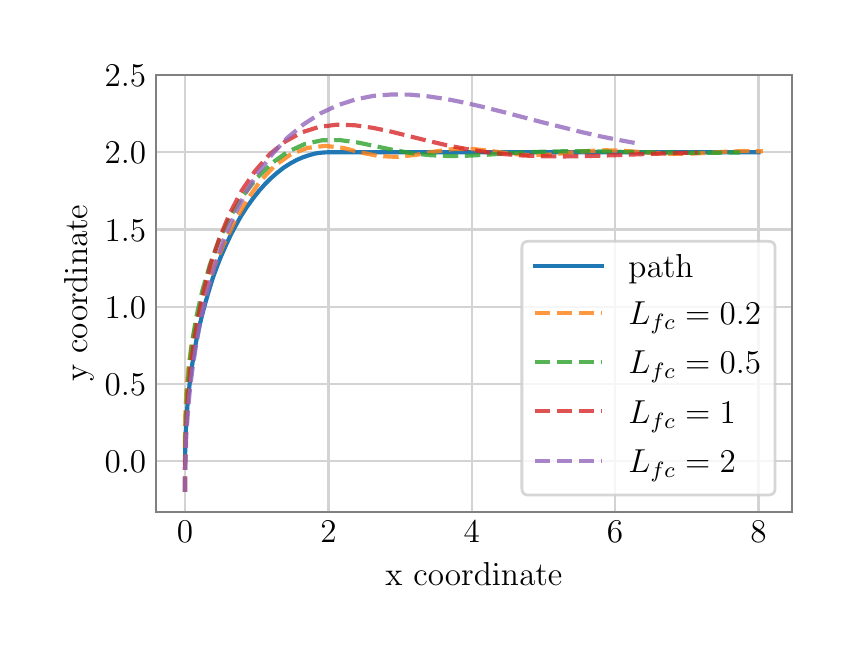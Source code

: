 \begingroup%
\makeatletter%
\begin{pgfpicture}%
\pgfpathrectangle{\pgfpointorigin}{\pgfqpoint{4.0in}{3.0in}}%
\pgfusepath{use as bounding box, clip}%
\begin{pgfscope}%
\pgfsetbuttcap%
\pgfsetmiterjoin%
\definecolor{currentfill}{rgb}{1.0,1.0,1.0}%
\pgfsetfillcolor{currentfill}%
\pgfsetlinewidth{0.0pt}%
\definecolor{currentstroke}{rgb}{1.0,1.0,1.0}%
\pgfsetstrokecolor{currentstroke}%
\pgfsetdash{}{0pt}%
\pgfpathmoveto{\pgfqpoint{0.0in}{0.0in}}%
\pgfpathlineto{\pgfqpoint{4.0in}{0.0in}}%
\pgfpathlineto{\pgfqpoint{4.0in}{3.0in}}%
\pgfpathlineto{\pgfqpoint{0.0in}{3.0in}}%
\pgfpathlineto{\pgfqpoint{0.0in}{0.0in}}%
\pgfpathclose%
\pgfusepath{fill}%
\end{pgfscope}%
\begin{pgfscope}%
\pgfsetbuttcap%
\pgfsetmiterjoin%
\definecolor{currentfill}{rgb}{1.0,1.0,1.0}%
\pgfsetfillcolor{currentfill}%
\pgfsetlinewidth{0.0pt}%
\definecolor{currentstroke}{rgb}{0.0,0.0,0.0}%
\pgfsetstrokecolor{currentstroke}%
\pgfsetstrokeopacity{0.0}%
\pgfsetdash{}{0pt}%
\pgfpathmoveto{\pgfqpoint{0.642in}{0.58in}}%
\pgfpathlineto{\pgfqpoint{3.82in}{0.58in}}%
\pgfpathlineto{\pgfqpoint{3.82in}{2.765in}}%
\pgfpathlineto{\pgfqpoint{0.642in}{2.765in}}%
\pgfpathlineto{\pgfqpoint{0.642in}{0.58in}}%
\pgfpathclose%
\pgfusepath{fill}%
\end{pgfscope}%
\begin{pgfscope}%
\pgfpathrectangle{\pgfqpoint{0.642in}{0.58in}}{\pgfqpoint{3.178in}{2.185in}}%
\pgfusepath{clip}%
\pgfsetrectcap%
\pgfsetroundjoin%
\pgfsetlinewidth{0.803pt}%
\definecolor{currentstroke}{rgb}{0.827,0.827,0.827}%
\pgfsetstrokecolor{currentstroke}%
\pgfsetdash{}{0pt}%
\pgfpathmoveto{\pgfqpoint{0.787in}{0.58in}}%
\pgfpathlineto{\pgfqpoint{0.787in}{2.765in}}%
\pgfusepath{stroke}%
\end{pgfscope}%
\begin{pgfscope}%
\definecolor{textcolor}{rgb}{0.0,0.0,0.0}%
\pgfsetstrokecolor{textcolor}%
\pgfsetfillcolor{textcolor}%
\pgftext[x=0.787in,y=0.532in,,top]{\color{textcolor}\rmfamily\fontsize{12.0}{14.4}\selectfont 0}%
\end{pgfscope}%
\begin{pgfscope}%
\pgfpathrectangle{\pgfqpoint{0.642in}{0.58in}}{\pgfqpoint{3.178in}{2.185in}}%
\pgfusepath{clip}%
\pgfsetrectcap%
\pgfsetroundjoin%
\pgfsetlinewidth{0.803pt}%
\definecolor{currentstroke}{rgb}{0.827,0.827,0.827}%
\pgfsetstrokecolor{currentstroke}%
\pgfsetdash{}{0pt}%
\pgfpathmoveto{\pgfqpoint{1.504in}{0.58in}}%
\pgfpathlineto{\pgfqpoint{1.504in}{2.765in}}%
\pgfusepath{stroke}%
\end{pgfscope}%
\begin{pgfscope}%
\definecolor{textcolor}{rgb}{0.0,0.0,0.0}%
\pgfsetstrokecolor{textcolor}%
\pgfsetfillcolor{textcolor}%
\pgftext[x=1.504in,y=0.532in,,top]{\color{textcolor}\rmfamily\fontsize{12.0}{14.4}\selectfont 2}%
\end{pgfscope}%
\begin{pgfscope}%
\pgfpathrectangle{\pgfqpoint{0.642in}{0.58in}}{\pgfqpoint{3.178in}{2.185in}}%
\pgfusepath{clip}%
\pgfsetrectcap%
\pgfsetroundjoin%
\pgfsetlinewidth{0.803pt}%
\definecolor{currentstroke}{rgb}{0.827,0.827,0.827}%
\pgfsetstrokecolor{currentstroke}%
\pgfsetdash{}{0pt}%
\pgfpathmoveto{\pgfqpoint{2.22in}{0.58in}}%
\pgfpathlineto{\pgfqpoint{2.22in}{2.765in}}%
\pgfusepath{stroke}%
\end{pgfscope}%
\begin{pgfscope}%
\definecolor{textcolor}{rgb}{0.0,0.0,0.0}%
\pgfsetstrokecolor{textcolor}%
\pgfsetfillcolor{textcolor}%
\pgftext[x=2.22in,y=0.532in,,top]{\color{textcolor}\rmfamily\fontsize{12.0}{14.4}\selectfont 4}%
\end{pgfscope}%
\begin{pgfscope}%
\pgfpathrectangle{\pgfqpoint{0.642in}{0.58in}}{\pgfqpoint{3.178in}{2.185in}}%
\pgfusepath{clip}%
\pgfsetrectcap%
\pgfsetroundjoin%
\pgfsetlinewidth{0.803pt}%
\definecolor{currentstroke}{rgb}{0.827,0.827,0.827}%
\pgfsetstrokecolor{currentstroke}%
\pgfsetdash{}{0pt}%
\pgfpathmoveto{\pgfqpoint{2.937in}{0.58in}}%
\pgfpathlineto{\pgfqpoint{2.937in}{2.765in}}%
\pgfusepath{stroke}%
\end{pgfscope}%
\begin{pgfscope}%
\definecolor{textcolor}{rgb}{0.0,0.0,0.0}%
\pgfsetstrokecolor{textcolor}%
\pgfsetfillcolor{textcolor}%
\pgftext[x=2.937in,y=0.532in,,top]{\color{textcolor}\rmfamily\fontsize{12.0}{14.4}\selectfont 6}%
\end{pgfscope}%
\begin{pgfscope}%
\pgfpathrectangle{\pgfqpoint{0.642in}{0.58in}}{\pgfqpoint{3.178in}{2.185in}}%
\pgfusepath{clip}%
\pgfsetrectcap%
\pgfsetroundjoin%
\pgfsetlinewidth{0.803pt}%
\definecolor{currentstroke}{rgb}{0.827,0.827,0.827}%
\pgfsetstrokecolor{currentstroke}%
\pgfsetdash{}{0pt}%
\pgfpathmoveto{\pgfqpoint{3.654in}{0.58in}}%
\pgfpathlineto{\pgfqpoint{3.654in}{2.765in}}%
\pgfusepath{stroke}%
\end{pgfscope}%
\begin{pgfscope}%
\definecolor{textcolor}{rgb}{0.0,0.0,0.0}%
\pgfsetstrokecolor{textcolor}%
\pgfsetfillcolor{textcolor}%
\pgftext[x=3.654in,y=0.532in,,top]{\color{textcolor}\rmfamily\fontsize{12.0}{14.4}\selectfont 8}%
\end{pgfscope}%
\begin{pgfscope}%
\definecolor{textcolor}{rgb}{0.0,0.0,0.0}%
\pgfsetstrokecolor{textcolor}%
\pgfsetfillcolor{textcolor}%
\pgftext[x=2.231in,y=0.328in,,top]{\color{textcolor}\rmfamily\fontsize{12.0}{14.4}\selectfont x coordinate}%
\end{pgfscope}%
\begin{pgfscope}%
\pgfpathrectangle{\pgfqpoint{0.642in}{0.58in}}{\pgfqpoint{3.178in}{2.185in}}%
\pgfusepath{clip}%
\pgfsetrectcap%
\pgfsetroundjoin%
\pgfsetlinewidth{0.803pt}%
\definecolor{currentstroke}{rgb}{0.827,0.827,0.827}%
\pgfsetstrokecolor{currentstroke}%
\pgfsetdash{}{0pt}%
\pgfpathmoveto{\pgfqpoint{0.642in}{0.834in}}%
\pgfpathlineto{\pgfqpoint{3.82in}{0.834in}}%
\pgfusepath{stroke}%
\end{pgfscope}%
\begin{pgfscope}%
\definecolor{textcolor}{rgb}{0.0,0.0,0.0}%
\pgfsetstrokecolor{textcolor}%
\pgfsetfillcolor{textcolor}%
\pgftext[x=0.385in, y=0.776in, left, base]{\color{textcolor}\rmfamily\fontsize{12.0}{14.4}\selectfont \(\displaystyle {0.0}\)}%
\end{pgfscope}%
\begin{pgfscope}%
\pgfpathrectangle{\pgfqpoint{0.642in}{0.58in}}{\pgfqpoint{3.178in}{2.185in}}%
\pgfusepath{clip}%
\pgfsetrectcap%
\pgfsetroundjoin%
\pgfsetlinewidth{0.803pt}%
\definecolor{currentstroke}{rgb}{0.827,0.827,0.827}%
\pgfsetstrokecolor{currentstroke}%
\pgfsetdash{}{0pt}%
\pgfpathmoveto{\pgfqpoint{0.642in}{1.219in}}%
\pgfpathlineto{\pgfqpoint{3.82in}{1.219in}}%
\pgfusepath{stroke}%
\end{pgfscope}%
\begin{pgfscope}%
\definecolor{textcolor}{rgb}{0.0,0.0,0.0}%
\pgfsetstrokecolor{textcolor}%
\pgfsetfillcolor{textcolor}%
\pgftext[x=0.385in, y=1.162in, left, base]{\color{textcolor}\rmfamily\fontsize{12.0}{14.4}\selectfont \(\displaystyle {0.5}\)}%
\end{pgfscope}%
\begin{pgfscope}%
\pgfpathrectangle{\pgfqpoint{0.642in}{0.58in}}{\pgfqpoint{3.178in}{2.185in}}%
\pgfusepath{clip}%
\pgfsetrectcap%
\pgfsetroundjoin%
\pgfsetlinewidth{0.803pt}%
\definecolor{currentstroke}{rgb}{0.827,0.827,0.827}%
\pgfsetstrokecolor{currentstroke}%
\pgfsetdash{}{0pt}%
\pgfpathmoveto{\pgfqpoint{0.642in}{1.605in}}%
\pgfpathlineto{\pgfqpoint{3.82in}{1.605in}}%
\pgfusepath{stroke}%
\end{pgfscope}%
\begin{pgfscope}%
\definecolor{textcolor}{rgb}{0.0,0.0,0.0}%
\pgfsetstrokecolor{textcolor}%
\pgfsetfillcolor{textcolor}%
\pgftext[x=0.385in, y=1.547in, left, base]{\color{textcolor}\rmfamily\fontsize{12.0}{14.4}\selectfont \(\displaystyle {1.0}\)}%
\end{pgfscope}%
\begin{pgfscope}%
\pgfpathrectangle{\pgfqpoint{0.642in}{0.58in}}{\pgfqpoint{3.178in}{2.185in}}%
\pgfusepath{clip}%
\pgfsetrectcap%
\pgfsetroundjoin%
\pgfsetlinewidth{0.803pt}%
\definecolor{currentstroke}{rgb}{0.827,0.827,0.827}%
\pgfsetstrokecolor{currentstroke}%
\pgfsetdash{}{0pt}%
\pgfpathmoveto{\pgfqpoint{0.642in}{1.991in}}%
\pgfpathlineto{\pgfqpoint{3.82in}{1.991in}}%
\pgfusepath{stroke}%
\end{pgfscope}%
\begin{pgfscope}%
\definecolor{textcolor}{rgb}{0.0,0.0,0.0}%
\pgfsetstrokecolor{textcolor}%
\pgfsetfillcolor{textcolor}%
\pgftext[x=0.385in, y=1.933in, left, base]{\color{textcolor}\rmfamily\fontsize{12.0}{14.4}\selectfont \(\displaystyle {1.5}\)}%
\end{pgfscope}%
\begin{pgfscope}%
\pgfpathrectangle{\pgfqpoint{0.642in}{0.58in}}{\pgfqpoint{3.178in}{2.185in}}%
\pgfusepath{clip}%
\pgfsetrectcap%
\pgfsetroundjoin%
\pgfsetlinewidth{0.803pt}%
\definecolor{currentstroke}{rgb}{0.827,0.827,0.827}%
\pgfsetstrokecolor{currentstroke}%
\pgfsetdash{}{0pt}%
\pgfpathmoveto{\pgfqpoint{0.642in}{2.377in}}%
\pgfpathlineto{\pgfqpoint{3.82in}{2.377in}}%
\pgfusepath{stroke}%
\end{pgfscope}%
\begin{pgfscope}%
\definecolor{textcolor}{rgb}{0.0,0.0,0.0}%
\pgfsetstrokecolor{textcolor}%
\pgfsetfillcolor{textcolor}%
\pgftext[x=0.385in, y=2.319in, left, base]{\color{textcolor}\rmfamily\fontsize{12.0}{14.4}\selectfont \(\displaystyle {2.0}\)}%
\end{pgfscope}%
\begin{pgfscope}%
\pgfpathrectangle{\pgfqpoint{0.642in}{0.58in}}{\pgfqpoint{3.178in}{2.185in}}%
\pgfusepath{clip}%
\pgfsetrectcap%
\pgfsetroundjoin%
\pgfsetlinewidth{0.803pt}%
\definecolor{currentstroke}{rgb}{0.827,0.827,0.827}%
\pgfsetstrokecolor{currentstroke}%
\pgfsetdash{}{0pt}%
\pgfpathmoveto{\pgfqpoint{0.642in}{2.762in}}%
\pgfpathlineto{\pgfqpoint{3.82in}{2.762in}}%
\pgfusepath{stroke}%
\end{pgfscope}%
\begin{pgfscope}%
\definecolor{textcolor}{rgb}{0.0,0.0,0.0}%
\pgfsetstrokecolor{textcolor}%
\pgfsetfillcolor{textcolor}%
\pgftext[x=0.385in, y=2.704in, left, base]{\color{textcolor}\rmfamily\fontsize{12.0}{14.4}\selectfont \(\displaystyle {2.5}\)}%
\end{pgfscope}%
\begin{pgfscope}%
\definecolor{textcolor}{rgb}{0.0,0.0,0.0}%
\pgfsetstrokecolor{textcolor}%
\pgfsetfillcolor{textcolor}%
\pgftext[x=0.33in,y=1.673in,,bottom,rotate=90.0]{\color{textcolor}\rmfamily\fontsize{12.0}{14.4}\selectfont y coordinate}%
\end{pgfscope}%
\begin{pgfscope}%
\pgfpathrectangle{\pgfqpoint{0.642in}{0.58in}}{\pgfqpoint{3.178in}{2.185in}}%
\pgfusepath{clip}%
\pgfsetrectcap%
\pgfsetroundjoin%
\pgfsetlinewidth{1.506pt}%
\definecolor{currentstroke}{rgb}{0.122,0.467,0.706}%
\pgfsetstrokecolor{currentstroke}%
\pgfsetdash{}{0pt}%
\pgfpathmoveto{\pgfqpoint{0.787in}{0.834in}}%
\pgfpathlineto{\pgfqpoint{0.788in}{0.932in}}%
\pgfpathlineto{\pgfqpoint{0.793in}{1.029in}}%
\pgfpathlineto{\pgfqpoint{0.8in}{1.126in}}%
\pgfpathlineto{\pgfqpoint{0.81in}{1.221in}}%
\pgfpathlineto{\pgfqpoint{0.819in}{1.292in}}%
\pgfpathlineto{\pgfqpoint{0.83in}{1.361in}}%
\pgfpathlineto{\pgfqpoint{0.842in}{1.43in}}%
\pgfpathlineto{\pgfqpoint{0.856in}{1.497in}}%
\pgfpathlineto{\pgfqpoint{0.872in}{1.562in}}%
\pgfpathlineto{\pgfqpoint{0.889in}{1.626in}}%
\pgfpathlineto{\pgfqpoint{0.907in}{1.688in}}%
\pgfpathlineto{\pgfqpoint{0.926in}{1.749in}}%
\pgfpathlineto{\pgfqpoint{0.947in}{1.807in}}%
\pgfpathlineto{\pgfqpoint{0.969in}{1.862in}}%
\pgfpathlineto{\pgfqpoint{0.993in}{1.916in}}%
\pgfpathlineto{\pgfqpoint{1.017in}{1.967in}}%
\pgfpathlineto{\pgfqpoint{1.043in}{2.016in}}%
\pgfpathlineto{\pgfqpoint{1.069in}{2.062in}}%
\pgfpathlineto{\pgfqpoint{1.097in}{2.105in}}%
\pgfpathlineto{\pgfqpoint{1.126in}{2.145in}}%
\pgfpathlineto{\pgfqpoint{1.155in}{2.182in}}%
\pgfpathlineto{\pgfqpoint{1.185in}{2.216in}}%
\pgfpathlineto{\pgfqpoint{1.216in}{2.247in}}%
\pgfpathlineto{\pgfqpoint{1.248in}{2.275in}}%
\pgfpathlineto{\pgfqpoint{1.28in}{2.3in}}%
\pgfpathlineto{\pgfqpoint{1.313in}{2.321in}}%
\pgfpathlineto{\pgfqpoint{1.346in}{2.339in}}%
\pgfpathlineto{\pgfqpoint{1.379in}{2.353in}}%
\pgfpathlineto{\pgfqpoint{1.413in}{2.364in}}%
\pgfpathlineto{\pgfqpoint{1.435in}{2.37in}}%
\pgfpathlineto{\pgfqpoint{1.458in}{2.374in}}%
\pgfpathlineto{\pgfqpoint{1.481in}{2.376in}}%
\pgfpathlineto{\pgfqpoint{1.504in}{2.377in}}%
\pgfpathlineto{\pgfqpoint{3.654in}{2.377in}}%
\pgfpathlineto{\pgfqpoint{3.654in}{2.377in}}%
\pgfusepath{stroke}%
\end{pgfscope}%
\begin{pgfscope}%
\pgfpathrectangle{\pgfqpoint{0.642in}{0.58in}}{\pgfqpoint{3.178in}{2.185in}}%
\pgfusepath{clip}%
\pgfsetbuttcap%
\pgfsetroundjoin%
\pgfsetlinewidth{1.506pt}%
\definecolor{currentstroke}{rgb}{1.0,0.498,0.055}%
\pgfsetstrokecolor{currentstroke}%
\pgfsetstrokeopacity{0.8}%
\pgfsetdash{{5.55pt}{2.4pt}}{0.0pt}%
\pgfpathmoveto{\pgfqpoint{0.787in}{0.679in}}%
\pgfpathlineto{\pgfqpoint{0.787in}{0.679in}}%
\pgfpathlineto{\pgfqpoint{0.787in}{0.701in}}%
\pgfpathlineto{\pgfqpoint{0.787in}{0.742in}}%
\pgfpathlineto{\pgfqpoint{0.787in}{0.8in}}%
\pgfpathlineto{\pgfqpoint{0.787in}{0.873in}}%
\pgfpathlineto{\pgfqpoint{0.787in}{0.961in}}%
\pgfpathlineto{\pgfqpoint{0.788in}{1.062in}}%
\pgfpathlineto{\pgfqpoint{0.793in}{1.173in}}%
\pgfpathlineto{\pgfqpoint{0.803in}{1.293in}}%
\pgfpathlineto{\pgfqpoint{0.82in}{1.419in}}%
\pgfpathlineto{\pgfqpoint{0.847in}{1.545in}}%
\pgfpathlineto{\pgfqpoint{0.884in}{1.67in}}%
\pgfpathlineto{\pgfqpoint{0.927in}{1.792in}}%
\pgfpathlineto{\pgfqpoint{0.977in}{1.91in}}%
\pgfpathlineto{\pgfqpoint{1.032in}{2.025in}}%
\pgfpathlineto{\pgfqpoint{1.093in}{2.133in}}%
\pgfpathlineto{\pgfqpoint{1.161in}{2.23in}}%
\pgfpathlineto{\pgfqpoint{1.235in}{2.31in}}%
\pgfpathlineto{\pgfqpoint{1.316in}{2.367in}}%
\pgfpathlineto{\pgfqpoint{1.4in}{2.399in}}%
\pgfpathlineto{\pgfqpoint{1.488in}{2.409in}}%
\pgfpathlineto{\pgfqpoint{1.576in}{2.399in}}%
\pgfpathlineto{\pgfqpoint{1.665in}{2.376in}}%
\pgfpathlineto{\pgfqpoint{1.756in}{2.358in}}%
\pgfpathlineto{\pgfqpoint{1.847in}{2.354in}}%
\pgfpathlineto{\pgfqpoint{1.94in}{2.364in}}%
\pgfpathlineto{\pgfqpoint{2.032in}{2.38in}}%
\pgfpathlineto{\pgfqpoint{2.126in}{2.393in}}%
\pgfpathlineto{\pgfqpoint{2.22in}{2.394in}}%
\pgfpathlineto{\pgfqpoint{2.315in}{2.384in}}%
\pgfpathlineto{\pgfqpoint{2.41in}{2.37in}}%
\pgfpathlineto{\pgfqpoint{2.506in}{2.363in}}%
\pgfpathlineto{\pgfqpoint{2.602in}{2.365in}}%
\pgfpathlineto{\pgfqpoint{2.698in}{2.374in}}%
\pgfpathlineto{\pgfqpoint{2.795in}{2.383in}}%
\pgfpathlineto{\pgfqpoint{2.892in}{2.387in}}%
\pgfpathlineto{\pgfqpoint{2.989in}{2.384in}}%
\pgfpathlineto{\pgfqpoint{3.087in}{2.376in}}%
\pgfpathlineto{\pgfqpoint{3.185in}{2.37in}}%
\pgfpathlineto{\pgfqpoint{3.282in}{2.369in}}%
\pgfpathlineto{\pgfqpoint{3.381in}{2.373in}}%
\pgfpathlineto{\pgfqpoint{3.479in}{2.379in}}%
\pgfpathlineto{\pgfqpoint{3.577in}{2.383in}}%
\pgfpathlineto{\pgfqpoint{3.676in}{2.382in}}%
\pgfusepath{stroke}%
\end{pgfscope}%
\begin{pgfscope}%
\pgfpathrectangle{\pgfqpoint{0.642in}{0.58in}}{\pgfqpoint{3.178in}{2.185in}}%
\pgfusepath{clip}%
\pgfsetbuttcap%
\pgfsetroundjoin%
\pgfsetlinewidth{1.506pt}%
\definecolor{currentstroke}{rgb}{0.173,0.627,0.173}%
\pgfsetstrokecolor{currentstroke}%
\pgfsetstrokeopacity{0.8}%
\pgfsetdash{{5.55pt}{2.4pt}}{0.0pt}%
\pgfpathmoveto{\pgfqpoint{0.787in}{0.679in}}%
\pgfpathlineto{\pgfqpoint{0.787in}{0.679in}}%
\pgfpathlineto{\pgfqpoint{0.787in}{0.701in}}%
\pgfpathlineto{\pgfqpoint{0.787in}{0.742in}}%
\pgfpathlineto{\pgfqpoint{0.787in}{0.8in}}%
\pgfpathlineto{\pgfqpoint{0.788in}{0.873in}}%
\pgfpathlineto{\pgfqpoint{0.789in}{0.961in}}%
\pgfpathlineto{\pgfqpoint{0.792in}{1.061in}}%
\pgfpathlineto{\pgfqpoint{0.797in}{1.172in}}%
\pgfpathlineto{\pgfqpoint{0.807in}{1.293in}}%
\pgfpathlineto{\pgfqpoint{0.821in}{1.42in}}%
\pgfpathlineto{\pgfqpoint{0.843in}{1.552in}}%
\pgfpathlineto{\pgfqpoint{0.873in}{1.684in}}%
\pgfpathlineto{\pgfqpoint{0.911in}{1.814in}}%
\pgfpathlineto{\pgfqpoint{0.957in}{1.939in}}%
\pgfpathlineto{\pgfqpoint{1.012in}{2.054in}}%
\pgfpathlineto{\pgfqpoint{1.075in}{2.157in}}%
\pgfpathlineto{\pgfqpoint{1.145in}{2.247in}}%
\pgfpathlineto{\pgfqpoint{1.22in}{2.322in}}%
\pgfpathlineto{\pgfqpoint{1.3in}{2.379in}}%
\pgfpathlineto{\pgfqpoint{1.385in}{2.418in}}%
\pgfpathlineto{\pgfqpoint{1.472in}{2.437in}}%
\pgfpathlineto{\pgfqpoint{1.56in}{2.438in}}%
\pgfpathlineto{\pgfqpoint{1.65in}{2.426in}}%
\pgfpathlineto{\pgfqpoint{1.74in}{2.407in}}%
\pgfpathlineto{\pgfqpoint{1.831in}{2.388in}}%
\pgfpathlineto{\pgfqpoint{1.923in}{2.372in}}%
\pgfpathlineto{\pgfqpoint{2.016in}{2.362in}}%
\pgfpathlineto{\pgfqpoint{2.11in}{2.358in}}%
\pgfpathlineto{\pgfqpoint{2.204in}{2.36in}}%
\pgfpathlineto{\pgfqpoint{2.299in}{2.365in}}%
\pgfpathlineto{\pgfqpoint{2.395in}{2.371in}}%
\pgfpathlineto{\pgfqpoint{2.49in}{2.377in}}%
\pgfpathlineto{\pgfqpoint{2.586in}{2.38in}}%
\pgfpathlineto{\pgfqpoint{2.683in}{2.382in}}%
\pgfpathlineto{\pgfqpoint{2.78in}{2.382in}}%
\pgfpathlineto{\pgfqpoint{2.877in}{2.381in}}%
\pgfpathlineto{\pgfqpoint{2.974in}{2.379in}}%
\pgfpathlineto{\pgfqpoint{3.072in}{2.377in}}%
\pgfpathlineto{\pgfqpoint{3.169in}{2.376in}}%
\pgfpathlineto{\pgfqpoint{3.267in}{2.375in}}%
\pgfpathlineto{\pgfqpoint{3.365in}{2.375in}}%
\pgfpathlineto{\pgfqpoint{3.464in}{2.375in}}%
\pgfpathlineto{\pgfqpoint{3.562in}{2.376in}}%
\pgfusepath{stroke}%
\end{pgfscope}%
\begin{pgfscope}%
\pgfpathrectangle{\pgfqpoint{0.642in}{0.58in}}{\pgfqpoint{3.178in}{2.185in}}%
\pgfusepath{clip}%
\pgfsetbuttcap%
\pgfsetroundjoin%
\pgfsetlinewidth{1.506pt}%
\definecolor{currentstroke}{rgb}{0.839,0.153,0.157}%
\pgfsetstrokecolor{currentstroke}%
\pgfsetstrokeopacity{0.8}%
\pgfsetdash{{5.55pt}{2.4pt}}{0.0pt}%
\pgfpathmoveto{\pgfqpoint{0.787in}{0.679in}}%
\pgfpathlineto{\pgfqpoint{0.787in}{0.679in}}%
\pgfpathlineto{\pgfqpoint{0.787in}{0.701in}}%
\pgfpathlineto{\pgfqpoint{0.787in}{0.742in}}%
\pgfpathlineto{\pgfqpoint{0.787in}{0.8in}}%
\pgfpathlineto{\pgfqpoint{0.789in}{0.873in}}%
\pgfpathlineto{\pgfqpoint{0.791in}{0.961in}}%
\pgfpathlineto{\pgfqpoint{0.796in}{1.061in}}%
\pgfpathlineto{\pgfqpoint{0.803in}{1.171in}}%
\pgfpathlineto{\pgfqpoint{0.814in}{1.291in}}%
\pgfpathlineto{\pgfqpoint{0.83in}{1.418in}}%
\pgfpathlineto{\pgfqpoint{0.852in}{1.55in}}%
\pgfpathlineto{\pgfqpoint{0.88in}{1.684in}}%
\pgfpathlineto{\pgfqpoint{0.915in}{1.817in}}%
\pgfpathlineto{\pgfqpoint{0.959in}{1.947in}}%
\pgfpathlineto{\pgfqpoint{1.01in}{2.07in}}%
\pgfpathlineto{\pgfqpoint{1.069in}{2.183in}}%
\pgfpathlineto{\pgfqpoint{1.136in}{2.282in}}%
\pgfpathlineto{\pgfqpoint{1.209in}{2.366in}}%
\pgfpathlineto{\pgfqpoint{1.288in}{2.431in}}%
\pgfpathlineto{\pgfqpoint{1.372in}{2.477in}}%
\pgfpathlineto{\pgfqpoint{1.458in}{2.504in}}%
\pgfpathlineto{\pgfqpoint{1.547in}{2.515in}}%
\pgfpathlineto{\pgfqpoint{1.636in}{2.512in}}%
\pgfpathlineto{\pgfqpoint{1.727in}{2.499in}}%
\pgfpathlineto{\pgfqpoint{1.818in}{2.48in}}%
\pgfpathlineto{\pgfqpoint{1.91in}{2.457in}}%
\pgfpathlineto{\pgfqpoint{2.002in}{2.434in}}%
\pgfpathlineto{\pgfqpoint{2.096in}{2.412in}}%
\pgfpathlineto{\pgfqpoint{2.19in}{2.394in}}%
\pgfpathlineto{\pgfqpoint{2.284in}{2.379in}}%
\pgfpathlineto{\pgfqpoint{2.379in}{2.368in}}%
\pgfpathlineto{\pgfqpoint{2.475in}{2.361in}}%
\pgfpathlineto{\pgfqpoint{2.571in}{2.357in}}%
\pgfpathlineto{\pgfqpoint{2.668in}{2.356in}}%
\pgfpathlineto{\pgfqpoint{2.764in}{2.357in}}%
\pgfpathlineto{\pgfqpoint{2.861in}{2.36in}}%
\pgfpathlineto{\pgfqpoint{2.959in}{2.363in}}%
\pgfpathlineto{\pgfqpoint{3.056in}{2.367in}}%
\pgfpathlineto{\pgfqpoint{3.154in}{2.37in}}%
\pgfpathlineto{\pgfqpoint{3.252in}{2.373in}}%
\pgfpathlineto{\pgfqpoint{3.35in}{2.376in}}%
\pgfusepath{stroke}%
\end{pgfscope}%
\begin{pgfscope}%
\pgfpathrectangle{\pgfqpoint{0.642in}{0.58in}}{\pgfqpoint{3.178in}{2.185in}}%
\pgfusepath{clip}%
\pgfsetbuttcap%
\pgfsetroundjoin%
\pgfsetlinewidth{1.506pt}%
\definecolor{currentstroke}{rgb}{0.58,0.404,0.741}%
\pgfsetstrokecolor{currentstroke}%
\pgfsetstrokeopacity{0.8}%
\pgfsetdash{{5.55pt}{2.4pt}}{0.0pt}%
\pgfpathmoveto{\pgfqpoint{0.787in}{0.679in}}%
\pgfpathlineto{\pgfqpoint{0.787in}{0.679in}}%
\pgfpathlineto{\pgfqpoint{0.787in}{0.701in}}%
\pgfpathlineto{\pgfqpoint{0.787in}{0.742in}}%
\pgfpathlineto{\pgfqpoint{0.788in}{0.8in}}%
\pgfpathlineto{\pgfqpoint{0.79in}{0.873in}}%
\pgfpathlineto{\pgfqpoint{0.793in}{0.961in}}%
\pgfpathlineto{\pgfqpoint{0.8in}{1.06in}}%
\pgfpathlineto{\pgfqpoint{0.809in}{1.17in}}%
\pgfpathlineto{\pgfqpoint{0.823in}{1.288in}}%
\pgfpathlineto{\pgfqpoint{0.842in}{1.413in}}%
\pgfpathlineto{\pgfqpoint{0.866in}{1.543in}}%
\pgfpathlineto{\pgfqpoint{0.896in}{1.674in}}%
\pgfpathlineto{\pgfqpoint{0.934in}{1.806in}}%
\pgfpathlineto{\pgfqpoint{0.978in}{1.934in}}%
\pgfpathlineto{\pgfqpoint{1.03in}{2.056in}}%
\pgfpathlineto{\pgfqpoint{1.088in}{2.171in}}%
\pgfpathlineto{\pgfqpoint{1.153in}{2.276in}}%
\pgfpathlineto{\pgfqpoint{1.224in}{2.369in}}%
\pgfpathlineto{\pgfqpoint{1.299in}{2.45in}}%
\pgfpathlineto{\pgfqpoint{1.38in}{2.517in}}%
\pgfpathlineto{\pgfqpoint{1.463in}{2.571in}}%
\pgfpathlineto{\pgfqpoint{1.55in}{2.612in}}%
\pgfpathlineto{\pgfqpoint{1.639in}{2.641in}}%
\pgfpathlineto{\pgfqpoint{1.729in}{2.659in}}%
\pgfpathlineto{\pgfqpoint{1.821in}{2.666in}}%
\pgfpathlineto{\pgfqpoint{1.913in}{2.665in}}%
\pgfpathlineto{\pgfqpoint{2.006in}{2.656in}}%
\pgfpathlineto{\pgfqpoint{2.1in}{2.642in}}%
\pgfpathlineto{\pgfqpoint{2.194in}{2.623in}}%
\pgfpathlineto{\pgfqpoint{2.288in}{2.601in}}%
\pgfpathlineto{\pgfqpoint{2.383in}{2.577in}}%
\pgfpathlineto{\pgfqpoint{2.478in}{2.552in}}%
\pgfpathlineto{\pgfqpoint{2.573in}{2.527in}}%
\pgfpathlineto{\pgfqpoint{2.669in}{2.503in}}%
\pgfpathlineto{\pgfqpoint{2.765in}{2.479in}}%
\pgfpathlineto{\pgfqpoint{2.862in}{2.457in}}%
\pgfpathlineto{\pgfqpoint{2.958in}{2.438in}}%
\pgfpathlineto{\pgfqpoint{3.056in}{2.42in}}%
\pgfusepath{stroke}%
\end{pgfscope}%
\begin{pgfscope}%
\pgfsetrectcap%
\pgfsetmiterjoin%
\pgfsetlinewidth{0.803pt}%
\definecolor{currentstroke}{rgb}{0.502,0.502,0.502}%
\pgfsetstrokecolor{currentstroke}%
\pgfsetdash{}{0pt}%
\pgfpathmoveto{\pgfqpoint{0.642in}{0.58in}}%
\pgfpathlineto{\pgfqpoint{0.642in}{2.765in}}%
\pgfusepath{stroke}%
\end{pgfscope}%
\begin{pgfscope}%
\pgfsetrectcap%
\pgfsetmiterjoin%
\pgfsetlinewidth{0.803pt}%
\definecolor{currentstroke}{rgb}{0.502,0.502,0.502}%
\pgfsetstrokecolor{currentstroke}%
\pgfsetdash{}{0pt}%
\pgfpathmoveto{\pgfqpoint{3.82in}{0.58in}}%
\pgfpathlineto{\pgfqpoint{3.82in}{2.765in}}%
\pgfusepath{stroke}%
\end{pgfscope}%
\begin{pgfscope}%
\pgfsetrectcap%
\pgfsetmiterjoin%
\pgfsetlinewidth{0.803pt}%
\definecolor{currentstroke}{rgb}{0.502,0.502,0.502}%
\pgfsetstrokecolor{currentstroke}%
\pgfsetdash{}{0pt}%
\pgfpathmoveto{\pgfqpoint{0.642in}{0.58in}}%
\pgfpathlineto{\pgfqpoint{3.82in}{0.58in}}%
\pgfusepath{stroke}%
\end{pgfscope}%
\begin{pgfscope}%
\pgfsetrectcap%
\pgfsetmiterjoin%
\pgfsetlinewidth{0.803pt}%
\definecolor{currentstroke}{rgb}{0.502,0.502,0.502}%
\pgfsetstrokecolor{currentstroke}%
\pgfsetdash{}{0pt}%
\pgfpathmoveto{\pgfqpoint{0.642in}{2.765in}}%
\pgfpathlineto{\pgfqpoint{3.82in}{2.765in}}%
\pgfusepath{stroke}%
\end{pgfscope}%
\begin{pgfscope}%
\pgfsetbuttcap%
\pgfsetmiterjoin%
\definecolor{currentfill}{rgb}{1.0,1.0,1.0}%
\pgfsetfillcolor{currentfill}%
\pgfsetfillopacity{0.8}%
\pgfsetlinewidth{1.004pt}%
\definecolor{currentstroke}{rgb}{0.8,0.8,0.8}%
\pgfsetstrokecolor{currentstroke}%
\pgfsetstrokeopacity{0.8}%
\pgfsetdash{}{0pt}%
\pgfpathmoveto{\pgfqpoint{2.504in}{0.663in}}%
\pgfpathlineto{\pgfqpoint{3.703in}{0.663in}}%
\pgfpathquadraticcurveto{\pgfqpoint{3.737in}{0.663in}}{\pgfqpoint{3.737in}{0.697in}}%
\pgfpathlineto{\pgfqpoint{3.737in}{1.899in}}%
\pgfpathquadraticcurveto{\pgfqpoint{3.737in}{1.932in}}{\pgfqpoint{3.703in}{1.932in}}%
\pgfpathlineto{\pgfqpoint{2.504in}{1.932in}}%
\pgfpathquadraticcurveto{\pgfqpoint{2.471in}{1.932in}}{\pgfqpoint{2.471in}{1.899in}}%
\pgfpathlineto{\pgfqpoint{2.471in}{0.697in}}%
\pgfpathquadraticcurveto{\pgfqpoint{2.471in}{0.663in}}{\pgfqpoint{2.504in}{0.663in}}%
\pgfpathlineto{\pgfqpoint{2.504in}{0.663in}}%
\pgfpathclose%
\pgfusepath{stroke,fill}%
\end{pgfscope}%
\begin{pgfscope}%
\pgfsetrectcap%
\pgfsetroundjoin%
\pgfsetlinewidth{1.506pt}%
\definecolor{currentstroke}{rgb}{0.122,0.467,0.706}%
\pgfsetstrokecolor{currentstroke}%
\pgfsetdash{}{0pt}%
\pgfpathmoveto{\pgfqpoint{2.537in}{1.807in}}%
\pgfpathlineto{\pgfqpoint{2.704in}{1.807in}}%
\pgfpathlineto{\pgfqpoint{2.871in}{1.807in}}%
\pgfusepath{stroke}%
\end{pgfscope}%
\begin{pgfscope}%
\definecolor{textcolor}{rgb}{0.0,0.0,0.0}%
\pgfsetstrokecolor{textcolor}%
\pgfsetfillcolor{textcolor}%
\pgftext[x=3.004in,y=1.749in,left,base]{\color{textcolor}\rmfamily\fontsize{12.0}{14.4}\selectfont path}%
\end{pgfscope}%
\begin{pgfscope}%
\pgfsetbuttcap%
\pgfsetroundjoin%
\pgfsetlinewidth{1.506pt}%
\definecolor{currentstroke}{rgb}{1.0,0.498,0.055}%
\pgfsetstrokecolor{currentstroke}%
\pgfsetstrokeopacity{0.8}%
\pgfsetdash{{5.55pt}{2.4pt}}{0.0pt}%
\pgfpathmoveto{\pgfqpoint{2.537in}{1.575in}}%
\pgfpathlineto{\pgfqpoint{2.704in}{1.575in}}%
\pgfpathlineto{\pgfqpoint{2.871in}{1.575in}}%
\pgfusepath{stroke}%
\end{pgfscope}%
\begin{pgfscope}%
\definecolor{textcolor}{rgb}{0.0,0.0,0.0}%
\pgfsetstrokecolor{textcolor}%
\pgfsetfillcolor{textcolor}%
\pgftext[x=3.004in,y=1.517in,left,base]{\color{textcolor}\rmfamily\fontsize{12.0}{14.4}\selectfont \(\displaystyle L_{fc}=0.2\)}%
\end{pgfscope}%
\begin{pgfscope}%
\pgfsetbuttcap%
\pgfsetroundjoin%
\pgfsetlinewidth{1.506pt}%
\definecolor{currentstroke}{rgb}{0.173,0.627,0.173}%
\pgfsetstrokecolor{currentstroke}%
\pgfsetstrokeopacity{0.8}%
\pgfsetdash{{5.55pt}{2.4pt}}{0.0pt}%
\pgfpathmoveto{\pgfqpoint{2.537in}{1.328in}}%
\pgfpathlineto{\pgfqpoint{2.704in}{1.328in}}%
\pgfpathlineto{\pgfqpoint{2.871in}{1.328in}}%
\pgfusepath{stroke}%
\end{pgfscope}%
\begin{pgfscope}%
\definecolor{textcolor}{rgb}{0.0,0.0,0.0}%
\pgfsetstrokecolor{textcolor}%
\pgfsetfillcolor{textcolor}%
\pgftext[x=3.004in,y=1.27in,left,base]{\color{textcolor}\rmfamily\fontsize{12.0}{14.4}\selectfont \(\displaystyle L_{fc}=0.5\)}%
\end{pgfscope}%
\begin{pgfscope}%
\pgfsetbuttcap%
\pgfsetroundjoin%
\pgfsetlinewidth{1.506pt}%
\definecolor{currentstroke}{rgb}{0.839,0.153,0.157}%
\pgfsetstrokecolor{currentstroke}%
\pgfsetstrokeopacity{0.8}%
\pgfsetdash{{5.55pt}{2.4pt}}{0.0pt}%
\pgfpathmoveto{\pgfqpoint{2.537in}{1.082in}}%
\pgfpathlineto{\pgfqpoint{2.704in}{1.082in}}%
\pgfpathlineto{\pgfqpoint{2.871in}{1.082in}}%
\pgfusepath{stroke}%
\end{pgfscope}%
\begin{pgfscope}%
\definecolor{textcolor}{rgb}{0.0,0.0,0.0}%
\pgfsetstrokecolor{textcolor}%
\pgfsetfillcolor{textcolor}%
\pgftext[x=3.004in,y=1.023in,left,base]{\color{textcolor}\rmfamily\fontsize{12.0}{14.4}\selectfont \(\displaystyle L_{fc}=1\)}%
\end{pgfscope}%
\begin{pgfscope}%
\pgfsetbuttcap%
\pgfsetroundjoin%
\pgfsetlinewidth{1.506pt}%
\definecolor{currentstroke}{rgb}{0.58,0.404,0.741}%
\pgfsetstrokecolor{currentstroke}%
\pgfsetstrokeopacity{0.8}%
\pgfsetdash{{5.55pt}{2.4pt}}{0.0pt}%
\pgfpathmoveto{\pgfqpoint{2.537in}{0.835in}}%
\pgfpathlineto{\pgfqpoint{2.704in}{0.835in}}%
\pgfpathlineto{\pgfqpoint{2.871in}{0.835in}}%
\pgfusepath{stroke}%
\end{pgfscope}%
\begin{pgfscope}%
\definecolor{textcolor}{rgb}{0.0,0.0,0.0}%
\pgfsetstrokecolor{textcolor}%
\pgfsetfillcolor{textcolor}%
\pgftext[x=3.004in,y=0.777in,left,base]{\color{textcolor}\rmfamily\fontsize{12.0}{14.4}\selectfont \(\displaystyle L_{fc}=2\)}%
\end{pgfscope}%
\end{pgfpicture}%
\makeatother%
\endgroup%
